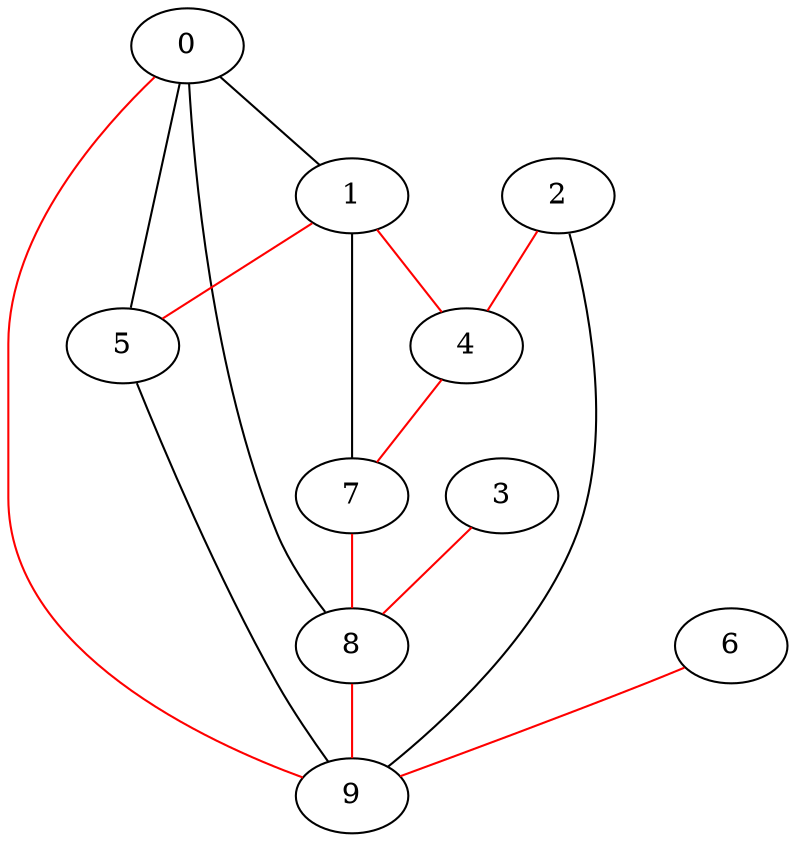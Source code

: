 graph one{
	0 -- 1;
	0 -- 5;
	0 -- 8;
	0 -- 9[color=red];
	1 -- 4[color=red];
	1 -- 5[color=red];
	1 -- 7;
	2 -- 4[color=red];
	2 -- 9;
	3 -- 8[color=red];
	4 -- 7[color=red];
	5 -- 9;
	6 -- 9[color=red];
	7 -- 8[color=red];
	8 -- 9[color=red];
	9
}
